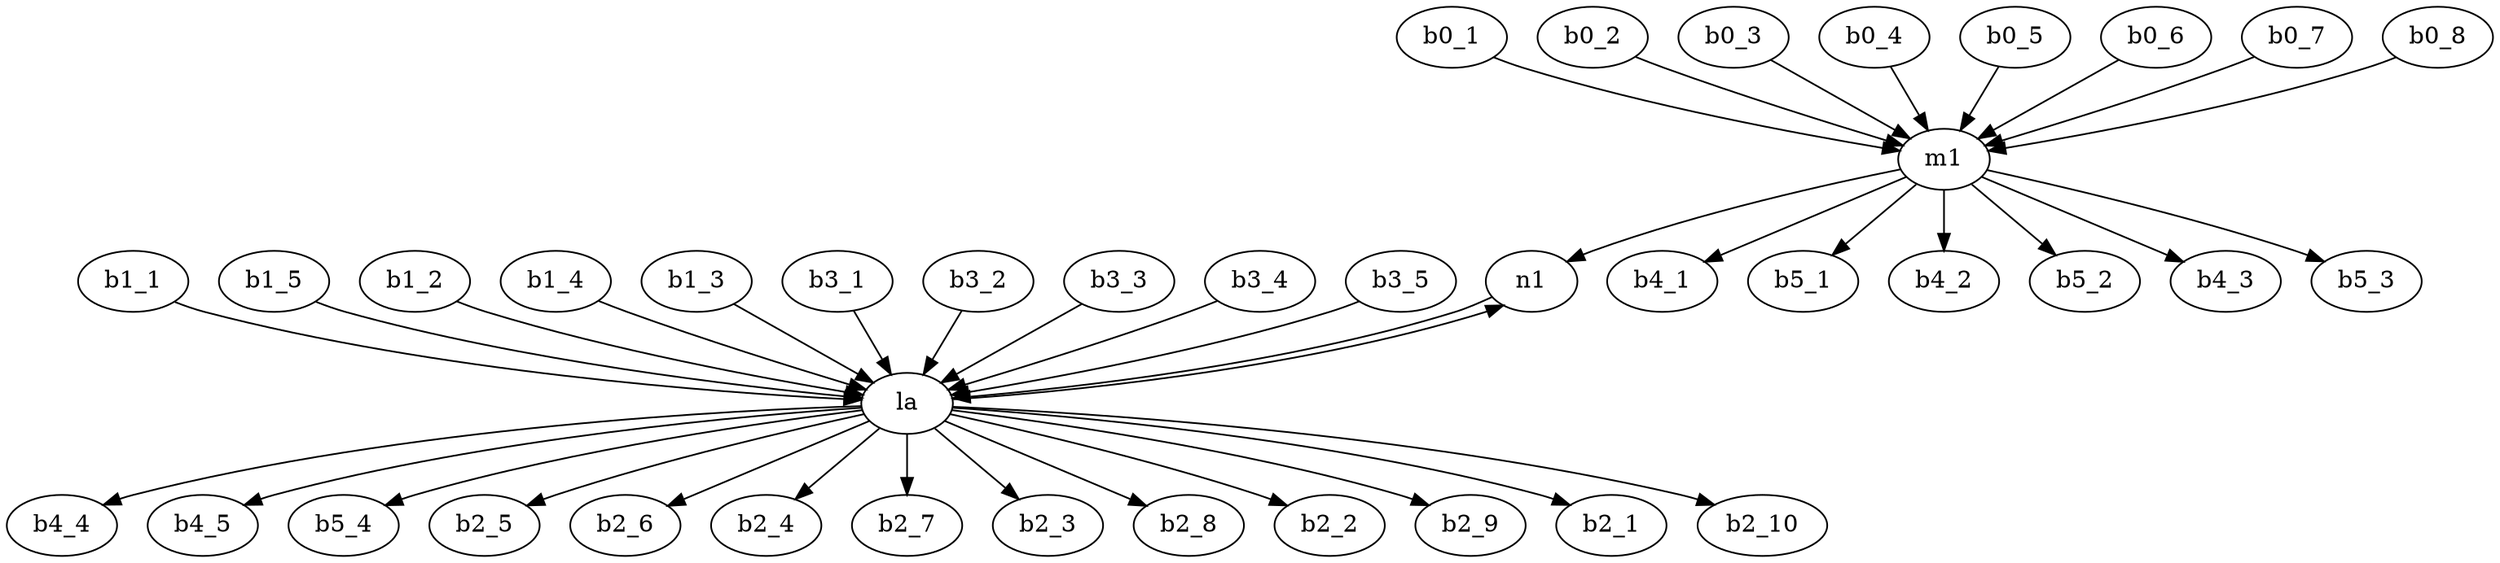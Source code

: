 digraph "" {
	m1 -> n1 [key=0,
	connection_id=c0,
	connection_ref="{'name': 'c0', 'ID': 'c0', 'entity': 'CHANNEL', 'params': {'data': {'channelWidth': 100, 'connectionSpacing': 1000}}, 'source': {'_\
component': 'm1', '_port': '9'}, 'sinks': [{'_component': 'n1', '_port': '1'}], 'layer': {'_id': '0', 'name': 'FLOW_0', 'type': '\
FLOW', 'group': '0', 'params': {'data': {}}}, '_paths': []}",
	sink_port="{'_component': 'n1', '_port': '1'}",
	source_port="{'_component': 'm1', '_port': '9'}"];
m1 -> b4_1 [key=0,
connection_id=cc21,
connection_ref="{'name': 'cc21', 'ID': 'cc21', 'entity': 'CHANNEL', 'params': {'data': {'channelWidth': 50, 'connectionSpacing': 1000}}, 'source': {'_\
component': 'm1', '_port': '10'}, 'sinks': [{'_component': 'b4_1', '_port': '1'}], 'layer': {'_id': '1', 'name': 'FLOW_0', 'type': '\
CONTROL', 'group': '0', 'params': {'data': {}}}, '_paths': []}",
sink_port="{'_component': 'b4_1', '_port': '1'}",
source_port="{'_component': 'm1', '_port': '10'}"];
m1 -> b5_1 [key=0,
connection_id=cc22,
connection_ref="{'name': 'cc22', 'ID': 'cc22', 'entity': 'CHANNEL', 'params': {'data': {'channelWidth': 50, 'connectionSpacing': 1000}}, 'source': {'_\
component': 'm1', '_port': '11'}, 'sinks': [{'_component': 'b5_1', '_port': '1'}], 'layer': {'_id': '1', 'name': 'FLOW_0', 'type': '\
CONTROL', 'group': '0', 'params': {'data': {}}}, '_paths': []}",
sink_port="{'_component': 'b5_1', '_port': '1'}",
source_port="{'_component': 'm1', '_port': '11'}"];
m1 -> b4_2 [key=0,
connection_id=cc23,
connection_ref="{'name': 'cc23', 'ID': 'cc23', 'entity': 'CHANNEL', 'params': {'data': {'channelWidth': 50, 'connectionSpacing': 1000}}, 'source': {'_\
component': 'm1', '_port': '12'}, 'sinks': [{'_component': 'b4_2', '_port': '1'}], 'layer': {'_id': '1', 'name': 'FLOW_0', 'type': '\
CONTROL', 'group': '0', 'params': {'data': {}}}, '_paths': []}",
sink_port="{'_component': 'b4_2', '_port': '1'}",
source_port="{'_component': 'm1', '_port': '12'}"];
m1 -> b5_2 [key=0,
connection_id=cc24,
connection_ref="{'name': 'cc24', 'ID': 'cc24', 'entity': 'CHANNEL', 'params': {'data': {'channelWidth': 50, 'connectionSpacing': 1000}}, 'source': {'_\
component': 'm1', '_port': '13'}, 'sinks': [{'_component': 'b5_2', '_port': '1'}], 'layer': {'_id': '1', 'name': 'FLOW_0', 'type': '\
CONTROL', 'group': '0', 'params': {'data': {}}}, '_paths': []}",
sink_port="{'_component': 'b5_2', '_port': '1'}",
source_port="{'_component': 'm1', '_port': '13'}"];
m1 -> b4_3 [key=0,
connection_id=cc25,
connection_ref="{'name': 'cc25', 'ID': 'cc25', 'entity': 'CHANNEL', 'params': {'data': {'channelWidth': 50, 'connectionSpacing': 1000}}, 'source': {'_\
component': 'm1', '_port': '14'}, 'sinks': [{'_component': 'b4_3', '_port': '1'}], 'layer': {'_id': '1', 'name': 'FLOW_0', 'type': '\
CONTROL', 'group': '0', 'params': {'data': {}}}, '_paths': []}",
sink_port="{'_component': 'b4_3', '_port': '1'}",
source_port="{'_component': 'm1', '_port': '14'}"];
m1 -> b5_3 [key=0,
connection_id=cc26,
connection_ref="{'name': 'cc26', 'ID': 'cc26', 'entity': 'CHANNEL', 'params': {'data': {'channelWidth': 50, 'connectionSpacing': 1000}}, 'source': {'_\
component': 'm1', '_port': '15'}, 'sinks': [{'_component': 'b5_3', '_port': '1'}], 'layer': {'_id': '1', 'name': 'FLOW_0', 'type': '\
CONTROL', 'group': '0', 'params': {'data': {}}}, '_paths': []}",
sink_port="{'_component': 'b5_3', '_port': '1'}",
source_port="{'_component': 'm1', '_port': '15'}"];
n1 -> la [key=0,
connection_id=c2,
connection_ref="{'name': 'c2', 'ID': 'c2', 'entity': 'CHANNEL', 'params': {'data': {'channelWidth': 100, 'connectionSpacing': 1000}}, 'source': {'_\
component': 'n1', '_port': '1'}, 'sinks': [{'_component': 'la', '_port': '2'}], 'layer': {'_id': '0', 'name': 'FLOW_0', 'type': '\
FLOW', 'group': '0', 'params': {'data': {}}}, '_paths': []}",
sink_port="{'_component': 'la', '_port': '2'}",
source_port="{'_component': 'n1', '_port': '1'}"];
la -> n1 [key=0,
connection_id=c3,
connection_ref="{'name': 'c3', 'ID': 'c3', 'entity': 'CHANNEL', 'params': {'data': {'channelWidth': 100, 'connectionSpacing': 1000}}, 'source': {'_\
component': 'la', '_port': '1'}, 'sinks': [{'_component': 'n1', '_port': '1'}], 'layer': {'_id': '0', 'name': 'FLOW_0', 'type': '\
FLOW', 'group': '0', 'params': {'data': {}}}, '_paths': []}",
sink_port="{'_component': 'n1', '_port': '1'}",
source_port="{'_component': 'la', '_port': '1'}"];
la -> b4_4 [key=0,
connection_id=cca,
connection_ref="{'name': 'cca', 'ID': 'cca', 'entity': 'CHANNEL', 'params': {'data': {'channelWidth': 50, 'connectionSpacing': 1000}}, 'source': {'_\
component': 'la', '_port': '24'}, 'sinks': [{'_component': 'b4_4', '_port': '1'}], 'layer': {'_id': '1', 'name': 'FLOW_0', 'type': '\
CONTROL', 'group': '0', 'params': {'data': {}}}, '_paths': []}",
sink_port="{'_component': 'b4_4', '_port': '1'}",
source_port="{'_component': 'la', '_port': '24'}"];
la -> b4_5 [key=0,
connection_id=ccb,
connection_ref="{'name': 'ccb', 'ID': 'ccb', 'entity': 'CHANNEL', 'params': {'data': {'channelWidth': 50, 'connectionSpacing': 1000}}, 'source': {'_\
component': 'la', '_port': '25'}, 'sinks': [{'_component': 'b4_5', '_port': '1'}], 'layer': {'_id': '1', 'name': 'FLOW_0', 'type': '\
CONTROL', 'group': '0', 'params': {'data': {}}}, '_paths': []}",
sink_port="{'_component': 'b4_5', '_port': '1'}",
source_port="{'_component': 'la', '_port': '25'}"];
la -> b5_4 [key=0,
connection_id=ccc,
connection_ref="{'name': 'ccc', 'ID': 'ccc', 'entity': 'CHANNEL', 'params': {'data': {'channelWidth': 50, 'connectionSpacing': 1000}}, 'source': {'_\
component': 'la', '_port': '26'}, 'sinks': [{'_component': 'b5_4', '_port': '1'}], 'layer': {'_id': '1', 'name': 'FLOW_0', 'type': '\
CONTROL', 'group': '0', 'params': {'data': {}}}, '_paths': []}",
sink_port="{'_component': 'b5_4', '_port': '1'}",
source_port="{'_component': 'la', '_port': '26'}"];
la -> b2_5 [key=0,
connection_id=cc10,
connection_ref="{'name': 'cc10', 'ID': 'cc10', 'entity': 'CHANNEL', 'params': {'data': {'channelWidth': 50, 'connectionSpacing': 1000}}, 'source': {'_\
component': 'la', '_port': '13'}, 'sinks': [{'_component': 'b2_5', '_port': '1'}], 'layer': {'_id': '1', 'name': 'FLOW_0', 'type': '\
CONTROL', 'group': '0', 'params': {'data': {}}}, '_paths': []}",
sink_port="{'_component': 'b2_5', '_port': '1'}",
source_port="{'_component': 'la', '_port': '13'}"];
la -> b2_6 [key=0,
connection_id=cc11,
connection_ref="{'name': 'cc11', 'ID': 'cc11', 'entity': 'CHANNEL', 'params': {'data': {'channelWidth': 50, 'connectionSpacing': 1000}}, 'source': {'_\
component': 'la', '_port': '14'}, 'sinks': [{'_component': 'b2_6', '_port': '1'}], 'layer': {'_id': '1', 'name': 'FLOW_0', 'type': '\
CONTROL', 'group': '0', 'params': {'data': {}}}, '_paths': []}",
sink_port="{'_component': 'b2_6', '_port': '1'}",
source_port="{'_component': 'la', '_port': '14'}"];
la -> b2_4 [key=0,
connection_id=cc9,
connection_ref="{'name': 'cc9', 'ID': 'cc9', 'entity': 'CHANNEL', 'params': {'data': {'channelWidth': 50, 'connectionSpacing': 1000}}, 'source': {'_\
component': 'la', '_port': '12'}, 'sinks': [{'_component': 'b2_4', '_port': '1'}], 'layer': {'_id': '1', 'name': 'FLOW_0', 'type': '\
CONTROL', 'group': '0', 'params': {'data': {}}}, '_paths': []}",
sink_port="{'_component': 'b2_4', '_port': '1'}",
source_port="{'_component': 'la', '_port': '12'}"];
la -> b2_7 [key=0,
connection_id=cc12,
connection_ref="{'name': 'cc12', 'ID': 'cc12', 'entity': 'CHANNEL', 'params': {'data': {'channelWidth': 50, 'connectionSpacing': 1000}}, 'source': {'_\
component': 'la', '_port': '15'}, 'sinks': [{'_component': 'b2_7', '_port': '1'}], 'layer': {'_id': '1', 'name': 'FLOW_0', 'type': '\
CONTROL', 'group': '0', 'params': {'data': {}}}, '_paths': []}",
sink_port="{'_component': 'b2_7', '_port': '1'}",
source_port="{'_component': 'la', '_port': '15'}"];
la -> b2_3 [key=0,
connection_id=cc8,
connection_ref="{'name': 'cc8', 'ID': 'cc8', 'entity': 'CHANNEL', 'params': {'data': {'channelWidth': 50, 'connectionSpacing': 1000}}, 'source': {'_\
component': 'la', '_port': '11'}, 'sinks': [{'_component': 'b2_3', '_port': '1'}], 'layer': {'_id': '1', 'name': 'FLOW_0', 'type': '\
CONTROL', 'group': '0', 'params': {'data': {}}}, '_paths': []}",
sink_port="{'_component': 'b2_3', '_port': '1'}",
source_port="{'_component': 'la', '_port': '11'}"];
la -> b2_8 [key=0,
connection_id=cc13,
connection_ref="{'name': 'cc13', 'ID': 'cc13', 'entity': 'CHANNEL', 'params': {'data': {'channelWidth': 50, 'connectionSpacing': 1000}}, 'source': {'_\
component': 'la', '_port': '16'}, 'sinks': [{'_component': 'b2_8', '_port': '1'}], 'layer': {'_id': '1', 'name': 'FLOW_0', 'type': '\
CONTROL', 'group': '0', 'params': {'data': {}}}, '_paths': []}",
sink_port="{'_component': 'b2_8', '_port': '1'}",
source_port="{'_component': 'la', '_port': '16'}"];
la -> b2_2 [key=0,
connection_id=cc7,
connection_ref="{'name': 'cc7', 'ID': 'cc7', 'entity': 'CHANNEL', 'params': {'data': {'channelWidth': 50, 'connectionSpacing': 1000}}, 'source': {'_\
component': 'la', '_port': '10'}, 'sinks': [{'_component': 'b2_2', '_port': '1'}], 'layer': {'_id': '1', 'name': 'FLOW_0', 'type': '\
CONTROL', 'group': '0', 'params': {'data': {}}}, '_paths': []}",
sink_port="{'_component': 'b2_2', '_port': '1'}",
source_port="{'_component': 'la', '_port': '10'}"];
la -> b2_9 [key=0,
connection_id=cc14,
connection_ref="{'name': 'cc14', 'ID': 'cc14', 'entity': 'CHANNEL', 'params': {'data': {'channelWidth': 50, 'connectionSpacing': 1000}}, 'source': {'_\
component': 'la', '_port': '17'}, 'sinks': [{'_component': 'b2_9', '_port': '1'}], 'layer': {'_id': '1', 'name': 'FLOW_0', 'type': '\
CONTROL', 'group': '0', 'params': {'data': {}}}, '_paths': []}",
sink_port="{'_component': 'b2_9', '_port': '1'}",
source_port="{'_component': 'la', '_port': '17'}"];
la -> b2_1 [key=0,
connection_id=cc6,
connection_ref="{'name': 'cc6', 'ID': 'cc6', 'entity': 'CHANNEL', 'params': {'data': {'channelWidth': 50, 'connectionSpacing': 1000}}, 'source': {'_\
component': 'la', '_port': '9'}, 'sinks': [{'_component': 'b2_1', '_port': '1'}], 'layer': {'_id': '1', 'name': 'FLOW_0', 'type': '\
CONTROL', 'group': '0', 'params': {'data': {}}}, '_paths': []}",
sink_port="{'_component': 'b2_1', '_port': '1'}",
source_port="{'_component': 'la', '_port': '9'}"];
la -> b2_10 [key=0,
connection_id=cc15,
connection_ref="{'name': 'cc15', 'ID': 'cc15', 'entity': 'CHANNEL', 'params': {'data': {'channelWidth': 50, 'connectionSpacing': 1000}}, 'source': {'_\
component': 'la', '_port': '18'}, 'sinks': [{'_component': 'b2_10', '_port': '1'}], 'layer': {'_id': '1', 'name': 'FLOW_0', 'type': '\
CONTROL', 'group': '0', 'params': {'data': {}}}, '_paths': []}",
sink_port="{'_component': 'b2_10', '_port': '1'}",
source_port="{'_component': 'la', '_port': '18'}"];
b0_1 -> m1 [key=0,
connection_id=c4,
connection_ref="{'name': 'c4', 'ID': 'c4', 'entity': 'CHANNEL', 'params': {'data': {'channelWidth': 100, 'connectionSpacing': 1000}}, 'source': {'_\
component': 'b0_1', '_port': '1'}, 'sinks': [{'_component': 'm1', '_port': '1'}], 'layer': {'_id': '0', 'name': 'FLOW_0', 'type': '\
FLOW', 'group': '0', 'params': {'data': {}}}, '_paths': []}",
sink_port="{'_component': 'm1', '_port': '1'}",
source_port="{'_component': 'b0_1', '_port': '1'}"];
b0_2 -> m1 [key=0,
connection_id=c5,
connection_ref="{'name': 'c5', 'ID': 'c5', 'entity': 'CHANNEL', 'params': {'data': {'channelWidth': 100, 'connectionSpacing': 1000}}, 'source': {'_\
component': 'b0_2', '_port': '1'}, 'sinks': [{'_component': 'm1', '_port': '2'}], 'layer': {'_id': '0', 'name': 'FLOW_0', 'type': '\
FLOW', 'group': '0', 'params': {'data': {}}}, '_paths': []}",
sink_port="{'_component': 'm1', '_port': '2'}",
source_port="{'_component': 'b0_2', '_port': '1'}"];
b0_3 -> m1 [key=0,
connection_id=c6,
connection_ref="{'name': 'c6', 'ID': 'c6', 'entity': 'CHANNEL', 'params': {'data': {'channelWidth': 100, 'connectionSpacing': 1000}}, 'source': {'_\
component': 'b0_3', '_port': '1'}, 'sinks': [{'_component': 'm1', '_port': '3'}], 'layer': {'_id': '0', 'name': 'FLOW_0', 'type': '\
FLOW', 'group': '0', 'params': {'data': {}}}, '_paths': []}",
sink_port="{'_component': 'm1', '_port': '3'}",
source_port="{'_component': 'b0_3', '_port': '1'}"];
b0_4 -> m1 [key=0,
connection_id=c7,
connection_ref="{'name': 'c7', 'ID': 'c7', 'entity': 'CHANNEL', 'params': {'data': {'channelWidth': 100, 'connectionSpacing': 1000}}, 'source': {'_\
component': 'b0_4', '_port': '1'}, 'sinks': [{'_component': 'm1', '_port': '4'}], 'layer': {'_id': '0', 'name': 'FLOW_0', 'type': '\
FLOW', 'group': '0', 'params': {'data': {}}}, '_paths': []}",
sink_port="{'_component': 'm1', '_port': '4'}",
source_port="{'_component': 'b0_4', '_port': '1'}"];
b0_5 -> m1 [key=0,
connection_id=c8,
connection_ref="{'name': 'c8', 'ID': 'c8', 'entity': 'CHANNEL', 'params': {'data': {'channelWidth': 100, 'connectionSpacing': 1000}}, 'source': {'_\
component': 'b0_5', '_port': '1'}, 'sinks': [{'_component': 'm1', '_port': '5'}], 'layer': {'_id': '0', 'name': 'FLOW_0', 'type': '\
FLOW', 'group': '0', 'params': {'data': {}}}, '_paths': []}",
sink_port="{'_component': 'm1', '_port': '5'}",
source_port="{'_component': 'b0_5', '_port': '1'}"];
b0_6 -> m1 [key=0,
connection_id=c9,
connection_ref="{'name': 'c9', 'ID': 'c9', 'entity': 'CHANNEL', 'params': {'data': {'channelWidth': 100, 'connectionSpacing': 1000}}, 'source': {'_\
component': 'b0_6', '_port': '1'}, 'sinks': [{'_component': 'm1', '_port': '6'}], 'layer': {'_id': '0', 'name': 'FLOW_0', 'type': '\
FLOW', 'group': '0', 'params': {'data': {}}}, '_paths': []}",
sink_port="{'_component': 'm1', '_port': '6'}",
source_port="{'_component': 'b0_6', '_port': '1'}"];
b0_7 -> m1 [key=0,
connection_id=c10,
connection_ref="{'name': 'c10', 'ID': 'c10', 'entity': 'CHANNEL', 'params': {'data': {'channelWidth': 100, 'connectionSpacing': 1000}}, 'source': {'_\
component': 'b0_7', '_port': '1'}, 'sinks': [{'_component': 'm1', '_port': '7'}], 'layer': {'_id': '0', 'name': 'FLOW_0', 'type': '\
FLOW', 'group': '0', 'params': {'data': {}}}, '_paths': []}",
sink_port="{'_component': 'm1', '_port': '7'}",
source_port="{'_component': 'b0_7', '_port': '1'}"];
b0_8 -> m1 [key=0,
connection_id=c11,
connection_ref="{'name': 'c11', 'ID': 'c11', 'entity': 'CHANNEL', 'params': {'data': {'channelWidth': 100, 'connectionSpacing': 1000}}, 'source': {'_\
component': 'b0_8', '_port': '1'}, 'sinks': [{'_component': 'm1', '_port': '8'}], 'layer': {'_id': '0', 'name': 'FLOW_0', 'type': '\
FLOW', 'group': '0', 'params': {'data': {}}}, '_paths': []}",
sink_port="{'_component': 'm1', '_port': '8'}",
source_port="{'_component': 'b0_8', '_port': '1'}"];
b1_1 -> la [key=0,
connection_id=cc1,
connection_ref="{'name': 'cc1', 'ID': 'cc1', 'entity': 'CHANNEL', 'params': {'data': {'channelWidth': 50, 'connectionSpacing': 1000}}, 'source': {'_\
component': 'b1_1', '_port': '1'}, 'sinks': [{'_component': 'la', '_port': '4'}], 'layer': {'_id': '1', 'name': 'FLOW_0', 'type': '\
CONTROL', 'group': '0', 'params': {'data': {}}}, '_paths': []}",
sink_port="{'_component': 'la', '_port': '4'}",
source_port="{'_component': 'b1_1', '_port': '1'}"];
b1_5 -> la [key=0,
connection_id=cc5,
connection_ref="{'name': 'cc5', 'ID': 'cc5', 'entity': 'CHANNEL', 'params': {'data': {'channelWidth': 50, 'connectionSpacing': 1000}}, 'source': {'_\
component': 'b1_5', '_port': '1'}, 'sinks': [{'_component': 'la', '_port': '8'}], 'layer': {'_id': '1', 'name': 'FLOW_0', 'type': '\
CONTROL', 'group': '0', 'params': {'data': {}}}, '_paths': []}",
sink_port="{'_component': 'la', '_port': '8'}",
source_port="{'_component': 'b1_5', '_port': '1'}"];
b1_2 -> la [key=0,
connection_id=cc2,
connection_ref="{'name': 'cc2', 'ID': 'cc2', 'entity': 'CHANNEL', 'params': {'data': {'channelWidth': 50, 'connectionSpacing': 1000}}, 'source': {'_\
component': 'b1_2', '_port': '1'}, 'sinks': [{'_component': 'la', '_port': '5'}], 'layer': {'_id': '1', 'name': 'FLOW_0', 'type': '\
CONTROL', 'group': '0', 'params': {'data': {}}}, '_paths': []}",
sink_port="{'_component': 'la', '_port': '5'}",
source_port="{'_component': 'b1_2', '_port': '1'}"];
b1_4 -> la [key=0,
connection_id=cc4,
connection_ref="{'name': 'cc4', 'ID': 'cc4', 'entity': 'CHANNEL', 'params': {'data': {'channelWidth': 50, 'connectionSpacing': 1000}}, 'source': {'_\
component': 'b1_4', '_port': '1'}, 'sinks': [{'_component': 'la', '_port': '7'}], 'layer': {'_id': '1', 'name': 'FLOW_0', 'type': '\
CONTROL', 'group': '0', 'params': {'data': {}}}, '_paths': []}",
sink_port="{'_component': 'la', '_port': '7'}",
source_port="{'_component': 'b1_4', '_port': '1'}"];
b1_3 -> la [key=0,
connection_id=cc3,
connection_ref="{'name': 'cc3', 'ID': 'cc3', 'entity': 'CHANNEL', 'params': {'data': {'channelWidth': 50, 'connectionSpacing': 1000}}, 'source': {'_\
component': 'b1_3', '_port': '1'}, 'sinks': [{'_component': 'la', '_port': '6'}], 'layer': {'_id': '1', 'name': 'FLOW_0', 'type': '\
CONTROL', 'group': '0', 'params': {'data': {}}}, '_paths': []}",
sink_port="{'_component': 'la', '_port': '6'}",
source_port="{'_component': 'b1_3', '_port': '1'}"];
b3_1 -> la [key=0,
connection_id=cc16,
connection_ref="{'name': 'cc16', 'ID': 'cc16', 'entity': 'CHANNEL', 'params': {'data': {'channelWidth': 50, 'connectionSpacing': 1000}}, 'source': {'_\
component': 'b3_1', '_port': '1'}, 'sinks': [{'_component': 'la', '_port': '19'}], 'layer': {'_id': '1', 'name': 'FLOW_0', 'type': '\
CONTROL', 'group': '0', 'params': {'data': {}}}, '_paths': []}",
sink_port="{'_component': 'la', '_port': '19'}",
source_port="{'_component': 'b3_1', '_port': '1'}"];
b3_2 -> la [key=0,
connection_id=cc17,
connection_ref="{'name': 'cc17', 'ID': 'cc17', 'entity': 'CHANNEL', 'params': {'data': {'channelWidth': 50, 'connectionSpacing': 1000}}, 'source': {'_\
component': 'b3_2', '_port': '1'}, 'sinks': [{'_component': 'la', '_port': '20'}], 'layer': {'_id': '1', 'name': 'FLOW_0', 'type': '\
CONTROL', 'group': '0', 'params': {'data': {}}}, '_paths': []}",
sink_port="{'_component': 'la', '_port': '20'}",
source_port="{'_component': 'b3_2', '_port': '1'}"];
b3_3 -> la [key=0,
connection_id=cc18,
connection_ref="{'name': 'cc18', 'ID': 'cc18', 'entity': 'CHANNEL', 'params': {'data': {'channelWidth': 50, 'connectionSpacing': 1000}}, 'source': {'_\
component': 'b3_3', '_port': '1'}, 'sinks': [{'_component': 'la', '_port': '21'}], 'layer': {'_id': '1', 'name': 'FLOW_0', 'type': '\
CONTROL', 'group': '0', 'params': {'data': {}}}, '_paths': []}",
sink_port="{'_component': 'la', '_port': '21'}",
source_port="{'_component': 'b3_3', '_port': '1'}"];
b3_4 -> la [key=0,
connection_id=cc19,
connection_ref="{'name': 'cc19', 'ID': 'cc19', 'entity': 'CHANNEL', 'params': {'data': {'channelWidth': 50, 'connectionSpacing': 1000}}, 'source': {'_\
component': 'b3_4', '_port': '1'}, 'sinks': [{'_component': 'la', '_port': '22'}], 'layer': {'_id': '1', 'name': 'FLOW_0', 'type': '\
CONTROL', 'group': '0', 'params': {'data': {}}}, '_paths': []}",
sink_port="{'_component': 'la', '_port': '22'}",
source_port="{'_component': 'b3_4', '_port': '1'}"];
b3_5 -> la [key=0,
connection_id=cc20,
connection_ref="{'name': 'cc20', 'ID': 'cc20', 'entity': 'CHANNEL', 'params': {'data': {'channelWidth': 50, 'connectionSpacing': 1000}}, 'source': {'_\
component': 'b3_5', '_port': '1'}, 'sinks': [{'_component': 'la', '_port': '23'}], 'layer': {'_id': '1', 'name': 'FLOW_0', 'type': '\
CONTROL', 'group': '0', 'params': {'data': {}}}, '_paths': []}",
sink_port="{'_component': 'la', '_port': '23'}",
source_port="{'_component': 'b3_5', '_port': '1'}"];
}
